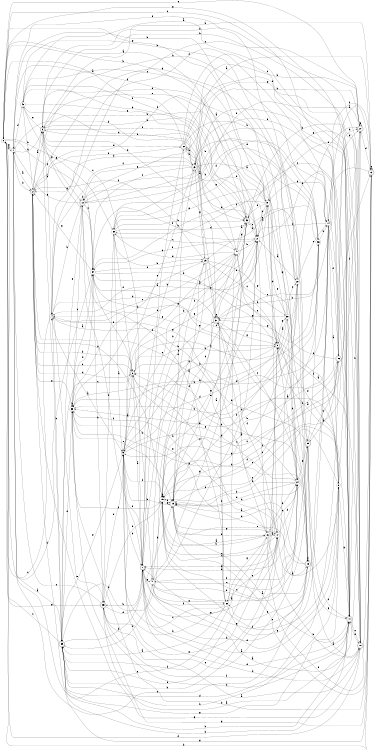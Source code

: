 digraph n35_2 {
__start0 [label="" shape="none"];

rankdir=LR;
size="8,5";

s0 [style="filled", color="black", fillcolor="white" shape="circle", label="0"];
s1 [style="filled", color="black", fillcolor="white" shape="circle", label="1"];
s2 [style="rounded,filled", color="black", fillcolor="white" shape="doublecircle", label="2"];
s3 [style="rounded,filled", color="black", fillcolor="white" shape="doublecircle", label="3"];
s4 [style="filled", color="black", fillcolor="white" shape="circle", label="4"];
s5 [style="filled", color="black", fillcolor="white" shape="circle", label="5"];
s6 [style="rounded,filled", color="black", fillcolor="white" shape="doublecircle", label="6"];
s7 [style="rounded,filled", color="black", fillcolor="white" shape="doublecircle", label="7"];
s8 [style="filled", color="black", fillcolor="white" shape="circle", label="8"];
s9 [style="rounded,filled", color="black", fillcolor="white" shape="doublecircle", label="9"];
s10 [style="rounded,filled", color="black", fillcolor="white" shape="doublecircle", label="10"];
s11 [style="rounded,filled", color="black", fillcolor="white" shape="doublecircle", label="11"];
s12 [style="rounded,filled", color="black", fillcolor="white" shape="doublecircle", label="12"];
s13 [style="rounded,filled", color="black", fillcolor="white" shape="doublecircle", label="13"];
s14 [style="filled", color="black", fillcolor="white" shape="circle", label="14"];
s15 [style="filled", color="black", fillcolor="white" shape="circle", label="15"];
s16 [style="filled", color="black", fillcolor="white" shape="circle", label="16"];
s17 [style="filled", color="black", fillcolor="white" shape="circle", label="17"];
s18 [style="rounded,filled", color="black", fillcolor="white" shape="doublecircle", label="18"];
s19 [style="rounded,filled", color="black", fillcolor="white" shape="doublecircle", label="19"];
s20 [style="filled", color="black", fillcolor="white" shape="circle", label="20"];
s21 [style="filled", color="black", fillcolor="white" shape="circle", label="21"];
s22 [style="rounded,filled", color="black", fillcolor="white" shape="doublecircle", label="22"];
s23 [style="rounded,filled", color="black", fillcolor="white" shape="doublecircle", label="23"];
s24 [style="filled", color="black", fillcolor="white" shape="circle", label="24"];
s25 [style="rounded,filled", color="black", fillcolor="white" shape="doublecircle", label="25"];
s26 [style="rounded,filled", color="black", fillcolor="white" shape="doublecircle", label="26"];
s27 [style="rounded,filled", color="black", fillcolor="white" shape="doublecircle", label="27"];
s28 [style="filled", color="black", fillcolor="white" shape="circle", label="28"];
s29 [style="rounded,filled", color="black", fillcolor="white" shape="doublecircle", label="29"];
s30 [style="filled", color="black", fillcolor="white" shape="circle", label="30"];
s31 [style="filled", color="black", fillcolor="white" shape="circle", label="31"];
s32 [style="rounded,filled", color="black", fillcolor="white" shape="doublecircle", label="32"];
s33 [style="filled", color="black", fillcolor="white" shape="circle", label="33"];
s34 [style="filled", color="black", fillcolor="white" shape="circle", label="34"];
s35 [style="rounded,filled", color="black", fillcolor="white" shape="doublecircle", label="35"];
s36 [style="filled", color="black", fillcolor="white" shape="circle", label="36"];
s37 [style="rounded,filled", color="black", fillcolor="white" shape="doublecircle", label="37"];
s38 [style="filled", color="black", fillcolor="white" shape="circle", label="38"];
s39 [style="rounded,filled", color="black", fillcolor="white" shape="doublecircle", label="39"];
s40 [style="filled", color="black", fillcolor="white" shape="circle", label="40"];
s41 [style="filled", color="black", fillcolor="white" shape="circle", label="41"];
s42 [style="filled", color="black", fillcolor="white" shape="circle", label="42"];
s0 -> s1 [label="a"];
s0 -> s34 [label="b"];
s0 -> s26 [label="c"];
s0 -> s10 [label="d"];
s0 -> s27 [label="e"];
s0 -> s34 [label="f"];
s0 -> s28 [label="g"];
s0 -> s32 [label="h"];
s1 -> s2 [label="a"];
s1 -> s2 [label="b"];
s1 -> s18 [label="c"];
s1 -> s42 [label="d"];
s1 -> s16 [label="e"];
s1 -> s20 [label="f"];
s1 -> s0 [label="g"];
s1 -> s3 [label="h"];
s2 -> s3 [label="a"];
s2 -> s6 [label="b"];
s2 -> s6 [label="c"];
s2 -> s6 [label="d"];
s2 -> s33 [label="e"];
s2 -> s22 [label="f"];
s2 -> s20 [label="g"];
s2 -> s36 [label="h"];
s3 -> s4 [label="a"];
s3 -> s21 [label="b"];
s3 -> s7 [label="c"];
s3 -> s39 [label="d"];
s3 -> s42 [label="e"];
s3 -> s32 [label="f"];
s3 -> s34 [label="g"];
s3 -> s13 [label="h"];
s4 -> s5 [label="a"];
s4 -> s39 [label="b"];
s4 -> s0 [label="c"];
s4 -> s37 [label="d"];
s4 -> s35 [label="e"];
s4 -> s14 [label="f"];
s4 -> s24 [label="g"];
s4 -> s12 [label="h"];
s5 -> s6 [label="a"];
s5 -> s7 [label="b"];
s5 -> s13 [label="c"];
s5 -> s21 [label="d"];
s5 -> s23 [label="e"];
s5 -> s15 [label="f"];
s5 -> s40 [label="g"];
s5 -> s32 [label="h"];
s6 -> s7 [label="a"];
s6 -> s9 [label="b"];
s6 -> s39 [label="c"];
s6 -> s26 [label="d"];
s6 -> s17 [label="e"];
s6 -> s34 [label="f"];
s6 -> s21 [label="g"];
s6 -> s41 [label="h"];
s7 -> s8 [label="a"];
s7 -> s29 [label="b"];
s7 -> s37 [label="c"];
s7 -> s11 [label="d"];
s7 -> s5 [label="e"];
s7 -> s38 [label="f"];
s7 -> s41 [label="g"];
s7 -> s35 [label="h"];
s8 -> s9 [label="a"];
s8 -> s39 [label="b"];
s8 -> s15 [label="c"];
s8 -> s41 [label="d"];
s8 -> s9 [label="e"];
s8 -> s27 [label="f"];
s8 -> s11 [label="g"];
s8 -> s15 [label="h"];
s9 -> s10 [label="a"];
s9 -> s23 [label="b"];
s9 -> s40 [label="c"];
s9 -> s5 [label="d"];
s9 -> s4 [label="e"];
s9 -> s39 [label="f"];
s9 -> s30 [label="g"];
s9 -> s5 [label="h"];
s10 -> s5 [label="a"];
s10 -> s3 [label="b"];
s10 -> s11 [label="c"];
s10 -> s7 [label="d"];
s10 -> s31 [label="e"];
s10 -> s28 [label="f"];
s10 -> s2 [label="g"];
s10 -> s3 [label="h"];
s11 -> s12 [label="a"];
s11 -> s39 [label="b"];
s11 -> s32 [label="c"];
s11 -> s6 [label="d"];
s11 -> s10 [label="e"];
s11 -> s35 [label="f"];
s11 -> s0 [label="g"];
s11 -> s27 [label="h"];
s12 -> s13 [label="a"];
s12 -> s14 [label="b"];
s12 -> s34 [label="c"];
s12 -> s12 [label="d"];
s12 -> s39 [label="e"];
s12 -> s7 [label="f"];
s12 -> s1 [label="g"];
s12 -> s14 [label="h"];
s13 -> s14 [label="a"];
s13 -> s37 [label="b"];
s13 -> s19 [label="c"];
s13 -> s33 [label="d"];
s13 -> s13 [label="e"];
s13 -> s14 [label="f"];
s13 -> s2 [label="g"];
s13 -> s0 [label="h"];
s14 -> s8 [label="a"];
s14 -> s15 [label="b"];
s14 -> s21 [label="c"];
s14 -> s31 [label="d"];
s14 -> s33 [label="e"];
s14 -> s26 [label="f"];
s14 -> s7 [label="g"];
s14 -> s33 [label="h"];
s15 -> s16 [label="a"];
s15 -> s35 [label="b"];
s15 -> s17 [label="c"];
s15 -> s19 [label="d"];
s15 -> s19 [label="e"];
s15 -> s8 [label="f"];
s15 -> s15 [label="g"];
s15 -> s2 [label="h"];
s16 -> s17 [label="a"];
s16 -> s10 [label="b"];
s16 -> s24 [label="c"];
s16 -> s24 [label="d"];
s16 -> s13 [label="e"];
s16 -> s6 [label="f"];
s16 -> s38 [label="g"];
s16 -> s15 [label="h"];
s17 -> s18 [label="a"];
s17 -> s33 [label="b"];
s17 -> s15 [label="c"];
s17 -> s24 [label="d"];
s17 -> s33 [label="e"];
s17 -> s37 [label="f"];
s17 -> s7 [label="g"];
s17 -> s39 [label="h"];
s18 -> s19 [label="a"];
s18 -> s6 [label="b"];
s18 -> s15 [label="c"];
s18 -> s19 [label="d"];
s18 -> s38 [label="e"];
s18 -> s18 [label="f"];
s18 -> s33 [label="g"];
s18 -> s7 [label="h"];
s19 -> s11 [label="a"];
s19 -> s20 [label="b"];
s19 -> s20 [label="c"];
s19 -> s22 [label="d"];
s19 -> s8 [label="e"];
s19 -> s16 [label="f"];
s19 -> s17 [label="g"];
s19 -> s5 [label="h"];
s20 -> s21 [label="a"];
s20 -> s42 [label="b"];
s20 -> s14 [label="c"];
s20 -> s27 [label="d"];
s20 -> s23 [label="e"];
s20 -> s18 [label="f"];
s20 -> s7 [label="g"];
s20 -> s15 [label="h"];
s21 -> s19 [label="a"];
s21 -> s3 [label="b"];
s21 -> s16 [label="c"];
s21 -> s22 [label="d"];
s21 -> s11 [label="e"];
s21 -> s34 [label="f"];
s21 -> s15 [label="g"];
s21 -> s31 [label="h"];
s22 -> s0 [label="a"];
s22 -> s23 [label="b"];
s22 -> s11 [label="c"];
s22 -> s7 [label="d"];
s22 -> s3 [label="e"];
s22 -> s10 [label="f"];
s22 -> s11 [label="g"];
s22 -> s18 [label="h"];
s23 -> s24 [label="a"];
s23 -> s22 [label="b"];
s23 -> s34 [label="c"];
s23 -> s2 [label="d"];
s23 -> s12 [label="e"];
s23 -> s4 [label="f"];
s23 -> s29 [label="g"];
s23 -> s7 [label="h"];
s24 -> s9 [label="a"];
s24 -> s19 [label="b"];
s24 -> s2 [label="c"];
s24 -> s19 [label="d"];
s24 -> s25 [label="e"];
s24 -> s41 [label="f"];
s24 -> s31 [label="g"];
s24 -> s7 [label="h"];
s25 -> s10 [label="a"];
s25 -> s26 [label="b"];
s25 -> s11 [label="c"];
s25 -> s19 [label="d"];
s25 -> s35 [label="e"];
s25 -> s36 [label="f"];
s25 -> s11 [label="g"];
s25 -> s4 [label="h"];
s26 -> s25 [label="a"];
s26 -> s27 [label="b"];
s26 -> s15 [label="c"];
s26 -> s39 [label="d"];
s26 -> s23 [label="e"];
s26 -> s30 [label="f"];
s26 -> s5 [label="g"];
s26 -> s27 [label="h"];
s27 -> s7 [label="a"];
s27 -> s23 [label="b"];
s27 -> s4 [label="c"];
s27 -> s13 [label="d"];
s27 -> s28 [label="e"];
s27 -> s15 [label="f"];
s27 -> s27 [label="g"];
s27 -> s23 [label="h"];
s28 -> s5 [label="a"];
s28 -> s29 [label="b"];
s28 -> s40 [label="c"];
s28 -> s25 [label="d"];
s28 -> s31 [label="e"];
s28 -> s6 [label="f"];
s28 -> s36 [label="g"];
s28 -> s32 [label="h"];
s29 -> s19 [label="a"];
s29 -> s1 [label="b"];
s29 -> s30 [label="c"];
s29 -> s39 [label="d"];
s29 -> s37 [label="e"];
s29 -> s2 [label="f"];
s29 -> s25 [label="g"];
s29 -> s33 [label="h"];
s30 -> s9 [label="a"];
s30 -> s6 [label="b"];
s30 -> s20 [label="c"];
s30 -> s24 [label="d"];
s30 -> s31 [label="e"];
s30 -> s2 [label="f"];
s30 -> s37 [label="g"];
s30 -> s1 [label="h"];
s31 -> s4 [label="a"];
s31 -> s9 [label="b"];
s31 -> s21 [label="c"];
s31 -> s3 [label="d"];
s31 -> s3 [label="e"];
s31 -> s32 [label="f"];
s31 -> s0 [label="g"];
s31 -> s34 [label="h"];
s32 -> s0 [label="a"];
s32 -> s21 [label="b"];
s32 -> s21 [label="c"];
s32 -> s33 [label="d"];
s32 -> s19 [label="e"];
s32 -> s1 [label="f"];
s32 -> s41 [label="g"];
s32 -> s10 [label="h"];
s33 -> s34 [label="a"];
s33 -> s33 [label="b"];
s33 -> s12 [label="c"];
s33 -> s34 [label="d"];
s33 -> s19 [label="e"];
s33 -> s15 [label="f"];
s33 -> s13 [label="g"];
s33 -> s36 [label="h"];
s34 -> s18 [label="a"];
s34 -> s35 [label="b"];
s34 -> s8 [label="c"];
s34 -> s29 [label="d"];
s34 -> s18 [label="e"];
s34 -> s21 [label="f"];
s34 -> s2 [label="g"];
s34 -> s9 [label="h"];
s35 -> s11 [label="a"];
s35 -> s5 [label="b"];
s35 -> s1 [label="c"];
s35 -> s7 [label="d"];
s35 -> s9 [label="e"];
s35 -> s28 [label="f"];
s35 -> s0 [label="g"];
s35 -> s11 [label="h"];
s36 -> s12 [label="a"];
s36 -> s14 [label="b"];
s36 -> s37 [label="c"];
s36 -> s28 [label="d"];
s36 -> s29 [label="e"];
s36 -> s19 [label="f"];
s36 -> s37 [label="g"];
s36 -> s33 [label="h"];
s37 -> s16 [label="a"];
s37 -> s21 [label="b"];
s37 -> s24 [label="c"];
s37 -> s15 [label="d"];
s37 -> s37 [label="e"];
s37 -> s38 [label="f"];
s37 -> s9 [label="g"];
s37 -> s3 [label="h"];
s38 -> s39 [label="a"];
s38 -> s5 [label="b"];
s38 -> s5 [label="c"];
s38 -> s40 [label="d"];
s38 -> s17 [label="e"];
s38 -> s12 [label="f"];
s38 -> s14 [label="g"];
s38 -> s37 [label="h"];
s39 -> s1 [label="a"];
s39 -> s19 [label="b"];
s39 -> s0 [label="c"];
s39 -> s33 [label="d"];
s39 -> s5 [label="e"];
s39 -> s17 [label="f"];
s39 -> s8 [label="g"];
s39 -> s11 [label="h"];
s40 -> s32 [label="a"];
s40 -> s9 [label="b"];
s40 -> s4 [label="c"];
s40 -> s19 [label="d"];
s40 -> s28 [label="e"];
s40 -> s3 [label="f"];
s40 -> s32 [label="g"];
s40 -> s21 [label="h"];
s41 -> s25 [label="a"];
s41 -> s24 [label="b"];
s41 -> s24 [label="c"];
s41 -> s21 [label="d"];
s41 -> s38 [label="e"];
s41 -> s40 [label="f"];
s41 -> s15 [label="g"];
s41 -> s39 [label="h"];
s42 -> s11 [label="a"];
s42 -> s32 [label="b"];
s42 -> s17 [label="c"];
s42 -> s37 [label="d"];
s42 -> s40 [label="e"];
s42 -> s32 [label="f"];
s42 -> s12 [label="g"];
s42 -> s2 [label="h"];

}